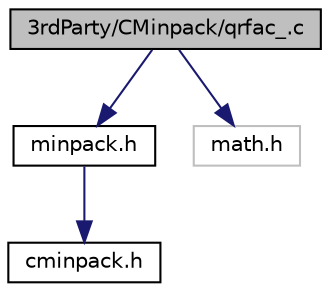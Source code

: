 digraph "3rdParty/CMinpack/qrfac_.c"
{
  edge [fontname="Helvetica",fontsize="10",labelfontname="Helvetica",labelfontsize="10"];
  node [fontname="Helvetica",fontsize="10",shape=record];
  Node0 [label="3rdParty/CMinpack/qrfac_.c",height=0.2,width=0.4,color="black", fillcolor="grey75", style="filled", fontcolor="black"];
  Node0 -> Node1 [color="midnightblue",fontsize="10",style="solid",fontname="Helvetica"];
  Node1 [label="minpack.h",height=0.2,width=0.4,color="black", fillcolor="white", style="filled",URL="$d4/d28/3rd_party_2_c_minpack_2minpack_8h.html"];
  Node1 -> Node2 [color="midnightblue",fontsize="10",style="solid",fontname="Helvetica"];
  Node2 [label="cminpack.h",height=0.2,width=0.4,color="black", fillcolor="white", style="filled",URL="$d2/de0/3rd_party_2_c_minpack_2cminpack_8h.html"];
  Node0 -> Node3 [color="midnightblue",fontsize="10",style="solid",fontname="Helvetica"];
  Node3 [label="math.h",height=0.2,width=0.4,color="grey75", fillcolor="white", style="filled"];
}
